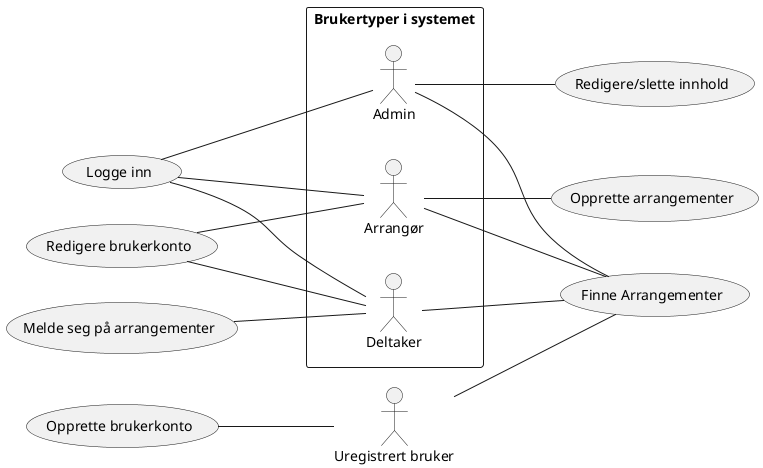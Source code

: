 @startuml
left to right direction

:Uregistrert bruker: as Uregistrert

rectangle "Brukertyper i systemet"{

    :Deltaker:
    :Arrangør:
    :Admin:

}

Admin -- (Finne Arrangementer)
Arrangør -- (Finne Arrangementer)
Deltaker -- (Finne Arrangementer)
Uregistrert -- (Finne Arrangementer)

(Redigere/slette innhold) -up- Admin

(Redigere brukerkonto) -- Deltaker
(Redigere brukerkonto) -- Arrangør
(Opprette brukerkonto) -- Uregistrert

(Logge inn) -- Deltaker
(Logge inn) -- Arrangør
(Logge inn) -- Admin

(Melde seg på arrangementer) -- Deltaker

Arrangør -- (Opprette arrangementer)

@enduml